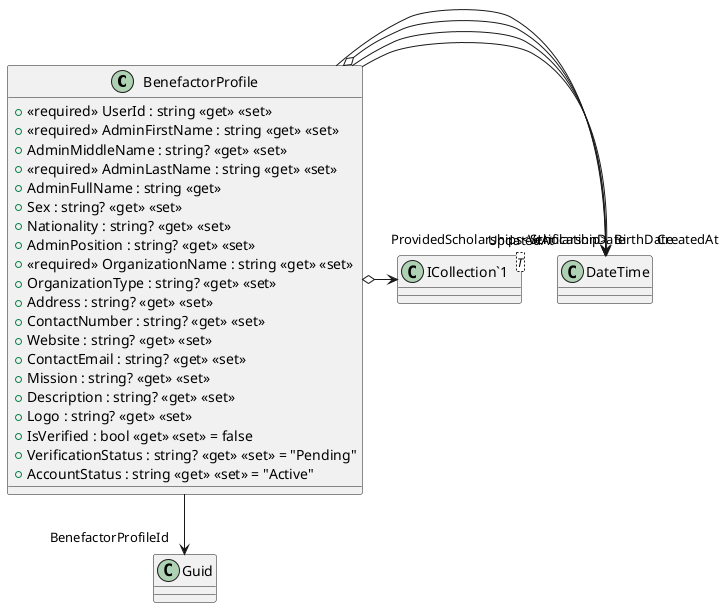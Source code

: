 @startuml
class BenefactorProfile {
    + <<required>> UserId : string <<get>> <<set>>
    + <<required>> AdminFirstName : string <<get>> <<set>>
    + AdminMiddleName : string? <<get>> <<set>>
    + <<required>> AdminLastName : string <<get>> <<set>>
    + AdminFullName : string <<get>>
    + Sex : string? <<get>> <<set>>
    + Nationality : string? <<get>> <<set>>
    + AdminPosition : string? <<get>> <<set>>
    + <<required>> OrganizationName : string <<get>> <<set>>
    + OrganizationType : string? <<get>> <<set>>
    + Address : string? <<get>> <<set>>
    + ContactNumber : string? <<get>> <<set>>
    + Website : string? <<get>> <<set>>
    + ContactEmail : string? <<get>> <<set>>
    + Mission : string? <<get>> <<set>>
    + Description : string? <<get>> <<set>>
    + Logo : string? <<get>> <<set>>
    + IsVerified : bool <<get>> <<set>> = false
    + VerificationStatus : string? <<get>> <<set>> = "Pending"
    + AccountStatus : string <<get>> <<set>> = "Active"
}
class "ICollection`1"<T> {
}
BenefactorProfile --> "BenefactorProfileId" Guid
BenefactorProfile --> "BirthDate" DateTime
BenefactorProfile --> "VerificationDate" DateTime
BenefactorProfile o-> "CreatedAt" DateTime
BenefactorProfile --> "UpdatedAt" DateTime
BenefactorProfile o-> "ProvidedScholarships<Scholarship>" "ICollection`1"
@enduml
